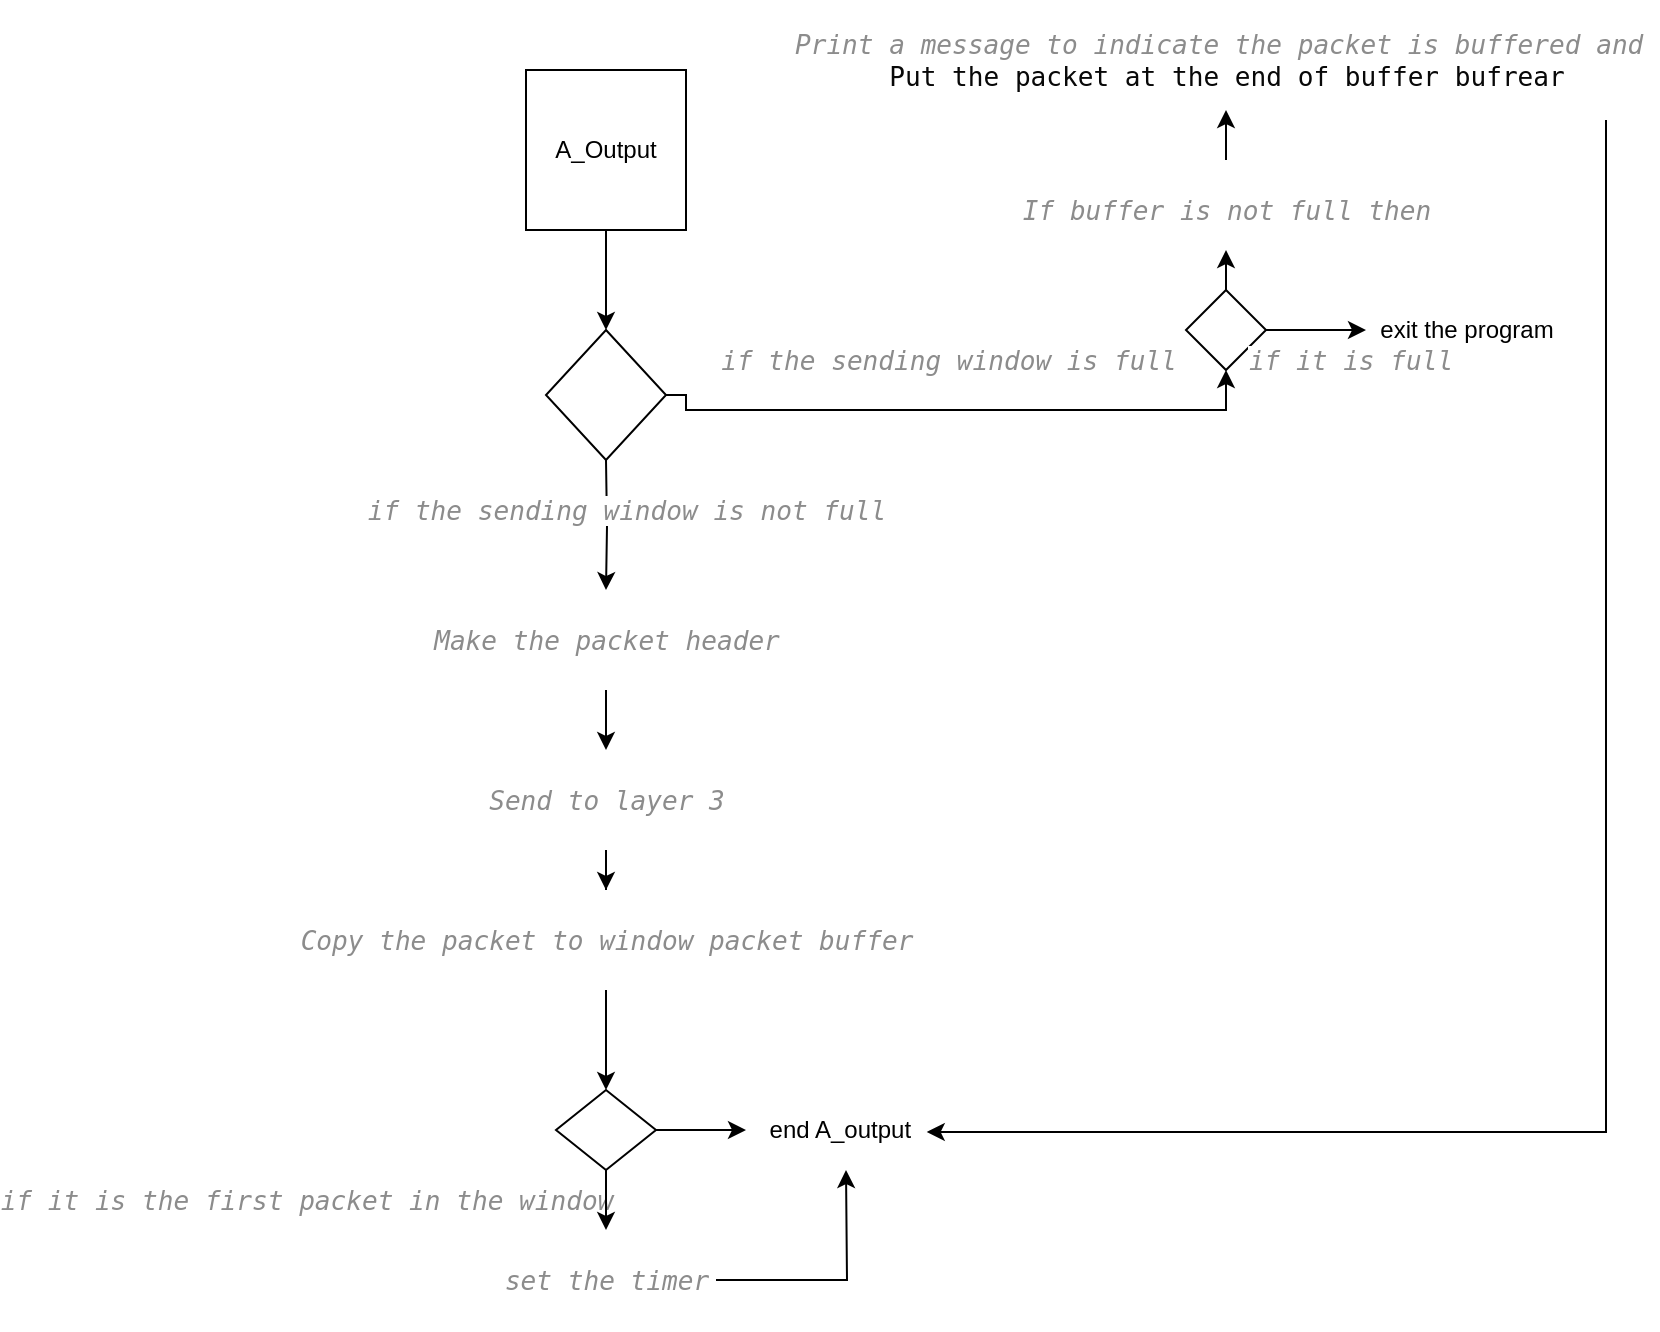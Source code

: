 <mxfile version="17.0.0" type="github">
  <diagram id="R5StmVLRlRWRDXSsuDTS" name="Page-1">
    <mxGraphModel dx="1209" dy="1957" grid="1" gridSize="10" guides="1" tooltips="1" connect="1" arrows="1" fold="1" page="1" pageScale="1" pageWidth="827" pageHeight="1169" math="0" shadow="0">
      <root>
        <mxCell id="0" />
        <mxCell id="1" parent="0" />
        <mxCell id="WYDO5iYWSvS-bf2MBAiD-11" style="edgeStyle=orthogonalEdgeStyle;rounded=0;orthogonalLoop=1;jettySize=auto;html=1;" edge="1" parent="1" target="WYDO5iYWSvS-bf2MBAiD-7">
          <mxGeometry relative="1" as="geometry">
            <mxPoint x="400" y="165" as="sourcePoint" />
          </mxGeometry>
        </mxCell>
        <mxCell id="WYDO5iYWSvS-bf2MBAiD-17" style="edgeStyle=orthogonalEdgeStyle;rounded=0;orthogonalLoop=1;jettySize=auto;html=1;exitX=1;exitY=0.5;exitDx=0;exitDy=0;" edge="1" parent="1" source="WYDO5iYWSvS-bf2MBAiD-20" target="WYDO5iYWSvS-bf2MBAiD-19">
          <mxGeometry relative="1" as="geometry">
            <mxPoint x="620" y="125" as="targetPoint" />
            <mxPoint x="440" y="125" as="sourcePoint" />
            <Array as="points">
              <mxPoint x="440" y="133" />
              <mxPoint x="440" y="140" />
            </Array>
          </mxGeometry>
        </mxCell>
        <mxCell id="WYDO5iYWSvS-bf2MBAiD-18" value="&lt;pre style=&quot;color: rgb(8 , 8 , 8) ; font-family: &amp;#34;jetbrains mono&amp;#34; , monospace ; font-size: 9.8pt&quot;&gt;&lt;span style=&quot;color: #8c8c8c ; font-style: italic&quot;&gt;if the sending window is full&lt;/span&gt;&lt;/pre&gt;" style="edgeLabel;html=1;align=center;verticalAlign=middle;resizable=0;points=[];" vertex="1" connectable="0" parent="WYDO5iYWSvS-bf2MBAiD-17">
          <mxGeometry x="-0.258" y="-5" relative="1" as="geometry">
            <mxPoint x="34" y="-30" as="offset" />
          </mxGeometry>
        </mxCell>
        <mxCell id="WYDO5iYWSvS-bf2MBAiD-3" value="&lt;pre style=&quot;background-color: #ffffff ; color: #080808 ; font-family: &amp;#34;jetbrains mono&amp;#34; , monospace ; font-size: 9.8pt&quot;&gt;&lt;span style=&quot;color: #8c8c8c ; font-style: italic&quot;&gt;if the sending window is not full&lt;br&gt;&lt;/span&gt;&lt;/pre&gt;" style="text;html=1;align=center;verticalAlign=middle;resizable=0;points=[];autosize=1;strokeColor=none;fillColor=none;" vertex="1" parent="1">
          <mxGeometry x="285" y="165" width="250" height="50" as="geometry" />
        </mxCell>
        <mxCell id="WYDO5iYWSvS-bf2MBAiD-12" style="edgeStyle=orthogonalEdgeStyle;rounded=0;orthogonalLoop=1;jettySize=auto;html=1;" edge="1" parent="1" source="WYDO5iYWSvS-bf2MBAiD-7" target="WYDO5iYWSvS-bf2MBAiD-8">
          <mxGeometry relative="1" as="geometry" />
        </mxCell>
        <mxCell id="WYDO5iYWSvS-bf2MBAiD-7" value="&lt;pre style=&quot;background-color: #ffffff ; color: #080808 ; font-family: &amp;#34;jetbrains mono&amp;#34; , monospace ; font-size: 9.8pt&quot;&gt;&lt;span style=&quot;color: #8c8c8c ; font-style: italic&quot;&gt;Make the packet header&lt;/span&gt;&lt;/pre&gt;" style="text;html=1;align=center;verticalAlign=middle;resizable=0;points=[];autosize=1;strokeColor=none;fillColor=none;" vertex="1" parent="1">
          <mxGeometry x="315" y="230" width="170" height="50" as="geometry" />
        </mxCell>
        <mxCell id="WYDO5iYWSvS-bf2MBAiD-10" value="" style="edgeStyle=orthogonalEdgeStyle;rounded=0;orthogonalLoop=1;jettySize=auto;html=1;" edge="1" parent="1" source="WYDO5iYWSvS-bf2MBAiD-8" target="WYDO5iYWSvS-bf2MBAiD-9">
          <mxGeometry relative="1" as="geometry" />
        </mxCell>
        <mxCell id="WYDO5iYWSvS-bf2MBAiD-8" value="&lt;pre style=&quot;background-color: #ffffff ; color: #080808 ; font-family: &amp;#34;jetbrains mono&amp;#34; , monospace ; font-size: 9.8pt&quot;&gt;&lt;span style=&quot;color: #8c8c8c ; font-style: italic&quot;&gt;Send to layer 3&lt;br&gt;&lt;/span&gt;&lt;/pre&gt;" style="text;html=1;align=center;verticalAlign=middle;resizable=0;points=[];autosize=1;strokeColor=none;fillColor=none;" vertex="1" parent="1">
          <mxGeometry x="340" y="310" width="120" height="50" as="geometry" />
        </mxCell>
        <mxCell id="WYDO5iYWSvS-bf2MBAiD-14" value="" style="edgeStyle=orthogonalEdgeStyle;rounded=0;orthogonalLoop=1;jettySize=auto;html=1;" edge="1" parent="1" source="WYDO5iYWSvS-bf2MBAiD-9">
          <mxGeometry relative="1" as="geometry">
            <mxPoint x="400" y="480" as="targetPoint" />
          </mxGeometry>
        </mxCell>
        <mxCell id="WYDO5iYWSvS-bf2MBAiD-9" value="&lt;pre style=&quot;background-color: #ffffff ; color: #080808 ; font-family: &amp;#34;jetbrains mono&amp;#34; , monospace ; font-size: 9.8pt&quot;&gt;&lt;span style=&quot;color: #8c8c8c ; font-style: italic&quot;&gt;Copy the packet to window packet buffer&lt;/span&gt;&lt;/pre&gt;" style="text;html=1;align=center;verticalAlign=middle;resizable=0;points=[];autosize=1;strokeColor=none;fillColor=none;" vertex="1" parent="1">
          <mxGeometry x="250" y="380" width="300" height="50" as="geometry" />
        </mxCell>
        <mxCell id="WYDO5iYWSvS-bf2MBAiD-15" value="&lt;pre style=&quot;color: rgb(8 , 8 , 8) ; font-size: 9.8pt ; font-family: &amp;#34;jetbrains mono&amp;#34; , monospace&quot;&gt;&lt;span style=&quot;color: rgb(140 , 140 , 140) ; font-style: italic&quot;&gt;if it is the first packet in the window&lt;/span&gt;&lt;/pre&gt;" style="text;html=1;align=center;verticalAlign=middle;resizable=0;points=[];autosize=1;strokeColor=none;fillColor=none;" vertex="1" parent="1">
          <mxGeometry x="100" y="510" width="300" height="50" as="geometry" />
        </mxCell>
        <mxCell id="WYDO5iYWSvS-bf2MBAiD-30" style="edgeStyle=orthogonalEdgeStyle;rounded=0;orthogonalLoop=1;jettySize=auto;html=1;exitX=0.5;exitY=0;exitDx=0;exitDy=0;" edge="1" parent="1" source="WYDO5iYWSvS-bf2MBAiD-19">
          <mxGeometry relative="1" as="geometry">
            <mxPoint x="710" y="60" as="targetPoint" />
          </mxGeometry>
        </mxCell>
        <mxCell id="WYDO5iYWSvS-bf2MBAiD-34" style="edgeStyle=orthogonalEdgeStyle;rounded=0;orthogonalLoop=1;jettySize=auto;html=1;" edge="1" parent="1" source="WYDO5iYWSvS-bf2MBAiD-19">
          <mxGeometry relative="1" as="geometry">
            <mxPoint x="780" y="100" as="targetPoint" />
          </mxGeometry>
        </mxCell>
        <mxCell id="WYDO5iYWSvS-bf2MBAiD-19" value="" style="rhombus;whiteSpace=wrap;html=1;" vertex="1" parent="1">
          <mxGeometry x="690" y="80" width="40" height="40" as="geometry" />
        </mxCell>
        <mxCell id="WYDO5iYWSvS-bf2MBAiD-20" value="" style="rhombus;whiteSpace=wrap;html=1;" vertex="1" parent="1">
          <mxGeometry x="370" y="100" width="60" height="65" as="geometry" />
        </mxCell>
        <mxCell id="WYDO5iYWSvS-bf2MBAiD-22" style="edgeStyle=orthogonalEdgeStyle;rounded=0;orthogonalLoop=1;jettySize=auto;html=1;entryX=0.5;entryY=0;entryDx=0;entryDy=0;" edge="1" parent="1" source="WYDO5iYWSvS-bf2MBAiD-21" target="WYDO5iYWSvS-bf2MBAiD-20">
          <mxGeometry relative="1" as="geometry" />
        </mxCell>
        <mxCell id="WYDO5iYWSvS-bf2MBAiD-21" value="A_Output" style="whiteSpace=wrap;html=1;aspect=fixed;" vertex="1" parent="1">
          <mxGeometry x="360" y="-30" width="80" height="80" as="geometry" />
        </mxCell>
        <mxCell id="WYDO5iYWSvS-bf2MBAiD-26" style="edgeStyle=orthogonalEdgeStyle;rounded=0;orthogonalLoop=1;jettySize=auto;html=1;" edge="1" parent="1" source="WYDO5iYWSvS-bf2MBAiD-23" target="WYDO5iYWSvS-bf2MBAiD-25">
          <mxGeometry relative="1" as="geometry" />
        </mxCell>
        <mxCell id="WYDO5iYWSvS-bf2MBAiD-27" style="edgeStyle=orthogonalEdgeStyle;rounded=0;orthogonalLoop=1;jettySize=auto;html=1;exitX=1;exitY=0.5;exitDx=0;exitDy=0;" edge="1" parent="1" source="WYDO5iYWSvS-bf2MBAiD-23">
          <mxGeometry relative="1" as="geometry">
            <mxPoint x="470" y="500" as="targetPoint" />
          </mxGeometry>
        </mxCell>
        <mxCell id="WYDO5iYWSvS-bf2MBAiD-23" value="" style="rhombus;whiteSpace=wrap;html=1;" vertex="1" parent="1">
          <mxGeometry x="375" y="480" width="50" height="40" as="geometry" />
        </mxCell>
        <mxCell id="WYDO5iYWSvS-bf2MBAiD-29" style="edgeStyle=orthogonalEdgeStyle;rounded=0;orthogonalLoop=1;jettySize=auto;html=1;" edge="1" parent="1" source="WYDO5iYWSvS-bf2MBAiD-25">
          <mxGeometry relative="1" as="geometry">
            <mxPoint x="520" y="520" as="targetPoint" />
          </mxGeometry>
        </mxCell>
        <mxCell id="WYDO5iYWSvS-bf2MBAiD-25" value="&lt;pre style=&quot;background-color: #ffffff ; color: #080808 ; font-family: &amp;#34;jetbrains mono&amp;#34; , monospace ; font-size: 9.8pt&quot;&gt;&lt;span style=&quot;color: #8c8c8c ; font-style: italic&quot;&gt;set the timer&lt;/span&gt;&lt;/pre&gt;" style="text;html=1;align=center;verticalAlign=middle;resizable=0;points=[];autosize=1;strokeColor=none;fillColor=none;" vertex="1" parent="1">
          <mxGeometry x="345" y="550" width="110" height="50" as="geometry" />
        </mxCell>
        <mxCell id="WYDO5iYWSvS-bf2MBAiD-28" value="&amp;nbsp;end A_output" style="text;html=1;align=center;verticalAlign=middle;resizable=0;points=[];autosize=1;strokeColor=none;fillColor=none;" vertex="1" parent="1">
          <mxGeometry x="470" y="490" width="90" height="20" as="geometry" />
        </mxCell>
        <mxCell id="WYDO5iYWSvS-bf2MBAiD-32" style="edgeStyle=orthogonalEdgeStyle;rounded=0;orthogonalLoop=1;jettySize=auto;html=1;" edge="1" parent="1" source="WYDO5iYWSvS-bf2MBAiD-31">
          <mxGeometry relative="1" as="geometry">
            <mxPoint x="710" y="-10" as="targetPoint" />
          </mxGeometry>
        </mxCell>
        <mxCell id="WYDO5iYWSvS-bf2MBAiD-31" value="&lt;pre style=&quot;background-color: #ffffff ; color: #080808 ; font-family: &amp;#34;jetbrains mono&amp;#34; , monospace ; font-size: 9.8pt&quot;&gt;&lt;span style=&quot;color: #8c8c8c ; font-style: italic&quot;&gt;If buffer is not full then&lt;/span&gt;&lt;/pre&gt;" style="text;html=1;align=center;verticalAlign=middle;resizable=0;points=[];autosize=1;strokeColor=none;fillColor=none;" vertex="1" parent="1">
          <mxGeometry x="610" y="15" width="200" height="50" as="geometry" />
        </mxCell>
        <mxCell id="WYDO5iYWSvS-bf2MBAiD-38" style="edgeStyle=orthogonalEdgeStyle;rounded=0;orthogonalLoop=1;jettySize=auto;html=1;entryX=1.004;entryY=0.55;entryDx=0;entryDy=0;entryPerimeter=0;" edge="1" parent="1" source="WYDO5iYWSvS-bf2MBAiD-33" target="WYDO5iYWSvS-bf2MBAiD-28">
          <mxGeometry relative="1" as="geometry">
            <Array as="points">
              <mxPoint x="900" y="501" />
            </Array>
          </mxGeometry>
        </mxCell>
        <mxCell id="WYDO5iYWSvS-bf2MBAiD-33" value="&lt;pre style=&quot;background-color: #ffffff ; color: #080808 ; font-family: &amp;#34;jetbrains mono&amp;#34; , monospace ; font-size: 9.8pt&quot;&gt;&lt;span style=&quot;color: #8c8c8c ; font-style: italic&quot;&gt;Print a message to indicate the packet is buffered and &lt;br&gt;&lt;/span&gt;Put the packet at the end of buffer bufrear&lt;/pre&gt;" style="text;html=1;align=center;verticalAlign=middle;resizable=0;points=[];autosize=1;strokeColor=none;fillColor=none;" vertex="1" parent="1">
          <mxGeometry x="505" y="-65" width="410" height="60" as="geometry" />
        </mxCell>
        <mxCell id="WYDO5iYWSvS-bf2MBAiD-35" value="&lt;pre style=&quot;background-color: #ffffff ; color: #080808 ; font-family: &amp;#34;jetbrains mono&amp;#34; , monospace ; font-size: 9.8pt&quot;&gt;&lt;span style=&quot;color: #8c8c8c ; font-style: italic&quot;&gt;if it is full&lt;/span&gt;&lt;/pre&gt;" style="text;html=1;align=center;verticalAlign=middle;resizable=0;points=[];autosize=1;strokeColor=none;fillColor=none;" vertex="1" parent="1">
          <mxGeometry x="717" y="90" width="110" height="50" as="geometry" />
        </mxCell>
        <mxCell id="WYDO5iYWSvS-bf2MBAiD-36" value="exit the program" style="text;html=1;align=center;verticalAlign=middle;resizable=0;points=[];autosize=1;strokeColor=none;fillColor=none;" vertex="1" parent="1">
          <mxGeometry x="780" y="90" width="100" height="20" as="geometry" />
        </mxCell>
      </root>
    </mxGraphModel>
  </diagram>
</mxfile>
